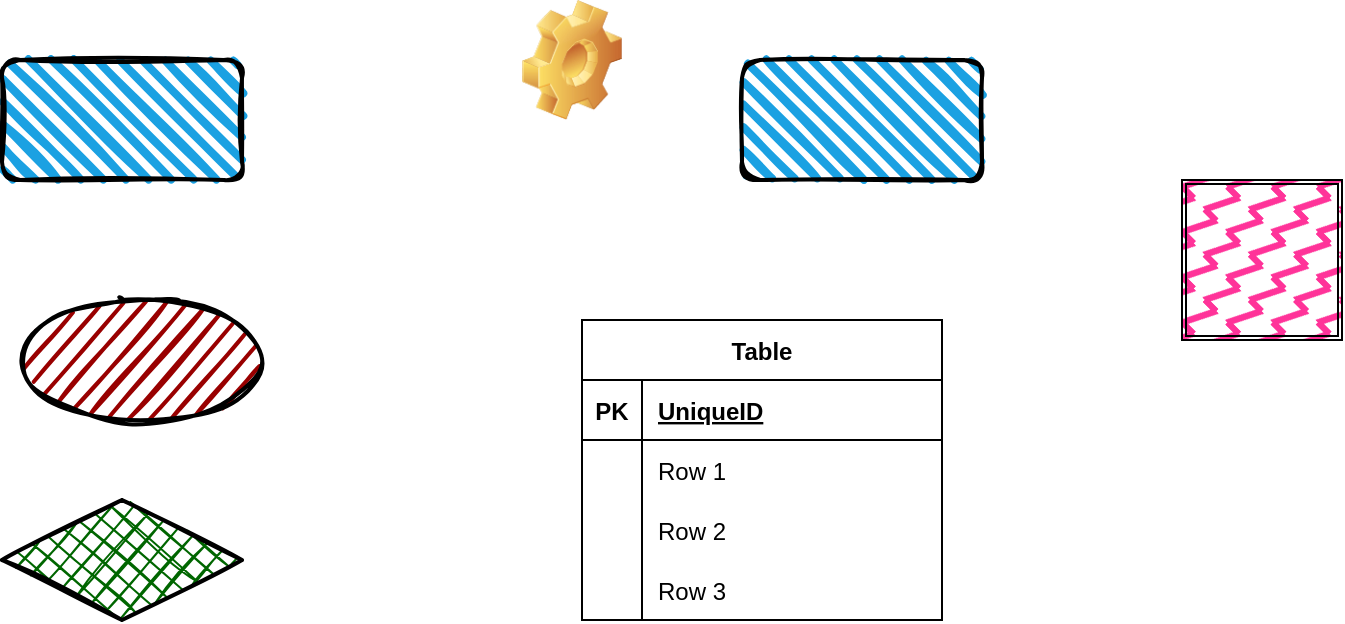 <mxfile version="20.5.3" type="github"><diagram id="5LebJVWR5tq4N1wTHP5Y" name="Page-1"><mxGraphModel dx="999" dy="539" grid="1" gridSize="10" guides="1" tooltips="1" connect="1" arrows="1" fold="1" page="1" pageScale="1" pageWidth="827" pageHeight="1169" math="0" shadow="0"><root><mxCell id="0"/><mxCell id="1" parent="0"/><mxCell id="KDzS5nut-Kh-IJX00hR0-1" value="Table" style="shape=table;startSize=30;container=1;collapsible=1;childLayout=tableLayout;fixedRows=1;rowLines=0;fontStyle=1;align=center;resizeLast=1;" parent="1" vertex="1"><mxGeometry x="320" y="210" width="180" height="150" as="geometry"/></mxCell><mxCell id="KDzS5nut-Kh-IJX00hR0-2" value="" style="shape=tableRow;horizontal=0;startSize=0;swimlaneHead=0;swimlaneBody=0;fillColor=none;collapsible=0;dropTarget=0;points=[[0,0.5],[1,0.5]];portConstraint=eastwest;top=0;left=0;right=0;bottom=1;" parent="KDzS5nut-Kh-IJX00hR0-1" vertex="1"><mxGeometry y="30" width="180" height="30" as="geometry"/></mxCell><mxCell id="KDzS5nut-Kh-IJX00hR0-3" value="PK" style="shape=partialRectangle;connectable=0;fillColor=none;top=0;left=0;bottom=0;right=0;fontStyle=1;overflow=hidden;" parent="KDzS5nut-Kh-IJX00hR0-2" vertex="1"><mxGeometry width="30" height="30" as="geometry"><mxRectangle width="30" height="30" as="alternateBounds"/></mxGeometry></mxCell><mxCell id="KDzS5nut-Kh-IJX00hR0-4" value="UniqueID" style="shape=partialRectangle;connectable=0;fillColor=none;top=0;left=0;bottom=0;right=0;align=left;spacingLeft=6;fontStyle=5;overflow=hidden;" parent="KDzS5nut-Kh-IJX00hR0-2" vertex="1"><mxGeometry x="30" width="150" height="30" as="geometry"><mxRectangle width="150" height="30" as="alternateBounds"/></mxGeometry></mxCell><mxCell id="KDzS5nut-Kh-IJX00hR0-5" value="" style="shape=tableRow;horizontal=0;startSize=0;swimlaneHead=0;swimlaneBody=0;fillColor=none;collapsible=0;dropTarget=0;points=[[0,0.5],[1,0.5]];portConstraint=eastwest;top=0;left=0;right=0;bottom=0;" parent="KDzS5nut-Kh-IJX00hR0-1" vertex="1"><mxGeometry y="60" width="180" height="30" as="geometry"/></mxCell><mxCell id="KDzS5nut-Kh-IJX00hR0-6" value="" style="shape=partialRectangle;connectable=0;fillColor=none;top=0;left=0;bottom=0;right=0;editable=1;overflow=hidden;" parent="KDzS5nut-Kh-IJX00hR0-5" vertex="1"><mxGeometry width="30" height="30" as="geometry"><mxRectangle width="30" height="30" as="alternateBounds"/></mxGeometry></mxCell><mxCell id="KDzS5nut-Kh-IJX00hR0-7" value="Row 1" style="shape=partialRectangle;connectable=0;fillColor=none;top=0;left=0;bottom=0;right=0;align=left;spacingLeft=6;overflow=hidden;" parent="KDzS5nut-Kh-IJX00hR0-5" vertex="1"><mxGeometry x="30" width="150" height="30" as="geometry"><mxRectangle width="150" height="30" as="alternateBounds"/></mxGeometry></mxCell><mxCell id="KDzS5nut-Kh-IJX00hR0-8" value="" style="shape=tableRow;horizontal=0;startSize=0;swimlaneHead=0;swimlaneBody=0;fillColor=none;collapsible=0;dropTarget=0;points=[[0,0.5],[1,0.5]];portConstraint=eastwest;top=0;left=0;right=0;bottom=0;" parent="KDzS5nut-Kh-IJX00hR0-1" vertex="1"><mxGeometry y="90" width="180" height="30" as="geometry"/></mxCell><mxCell id="KDzS5nut-Kh-IJX00hR0-9" value="" style="shape=partialRectangle;connectable=0;fillColor=none;top=0;left=0;bottom=0;right=0;editable=1;overflow=hidden;" parent="KDzS5nut-Kh-IJX00hR0-8" vertex="1"><mxGeometry width="30" height="30" as="geometry"><mxRectangle width="30" height="30" as="alternateBounds"/></mxGeometry></mxCell><mxCell id="KDzS5nut-Kh-IJX00hR0-10" value="Row 2" style="shape=partialRectangle;connectable=0;fillColor=none;top=0;left=0;bottom=0;right=0;align=left;spacingLeft=6;overflow=hidden;" parent="KDzS5nut-Kh-IJX00hR0-8" vertex="1"><mxGeometry x="30" width="150" height="30" as="geometry"><mxRectangle width="150" height="30" as="alternateBounds"/></mxGeometry></mxCell><mxCell id="KDzS5nut-Kh-IJX00hR0-11" value="" style="shape=tableRow;horizontal=0;startSize=0;swimlaneHead=0;swimlaneBody=0;fillColor=none;collapsible=0;dropTarget=0;points=[[0,0.5],[1,0.5]];portConstraint=eastwest;top=0;left=0;right=0;bottom=0;" parent="KDzS5nut-Kh-IJX00hR0-1" vertex="1"><mxGeometry y="120" width="180" height="30" as="geometry"/></mxCell><mxCell id="KDzS5nut-Kh-IJX00hR0-12" value="" style="shape=partialRectangle;connectable=0;fillColor=none;top=0;left=0;bottom=0;right=0;editable=1;overflow=hidden;" parent="KDzS5nut-Kh-IJX00hR0-11" vertex="1"><mxGeometry width="30" height="30" as="geometry"><mxRectangle width="30" height="30" as="alternateBounds"/></mxGeometry></mxCell><mxCell id="KDzS5nut-Kh-IJX00hR0-13" value="Row 3" style="shape=partialRectangle;connectable=0;fillColor=none;top=0;left=0;bottom=0;right=0;align=left;spacingLeft=6;overflow=hidden;" parent="KDzS5nut-Kh-IJX00hR0-11" vertex="1"><mxGeometry x="30" width="150" height="30" as="geometry"><mxRectangle width="150" height="30" as="alternateBounds"/></mxGeometry></mxCell><mxCell id="KDzS5nut-Kh-IJX00hR0-14" value="" style="rounded=1;whiteSpace=wrap;html=1;strokeWidth=2;fillWeight=4;hachureGap=8;hachureAngle=45;fillColor=#1ba1e2;sketch=1;" parent="1" vertex="1"><mxGeometry x="400" y="80" width="120" height="60" as="geometry"/></mxCell><mxCell id="KDzS5nut-Kh-IJX00hR0-15" value="" style="rounded=1;whiteSpace=wrap;html=1;strokeWidth=2;fillWeight=4;hachureGap=8;hachureAngle=45;fillColor=#1ba1e2;sketch=1;" parent="1" vertex="1"><mxGeometry x="30" y="80" width="120" height="60" as="geometry"/></mxCell><mxCell id="KDzS5nut-Kh-IJX00hR0-16" value="" style="ellipse;whiteSpace=wrap;html=1;strokeWidth=2;fillWeight=2;hachureGap=8;fillColor=#990000;fillStyle=dots;sketch=1;" parent="1" vertex="1"><mxGeometry x="40" y="200" width="120" height="60" as="geometry"/></mxCell><mxCell id="KDzS5nut-Kh-IJX00hR0-17" value="" style="rhombus;whiteSpace=wrap;html=1;strokeWidth=2;fillWeight=-1;hachureGap=8;fillStyle=cross-hatch;fillColor=#006600;sketch=1;" parent="1" vertex="1"><mxGeometry x="30" y="300" width="120" height="60" as="geometry"/></mxCell><mxCell id="KDzS5nut-Kh-IJX00hR0-18" value="" style="shape=image;html=1;verticalLabelPosition=bottom;verticalAlign=top;imageAspect=0;image=img/clipart/Gear_128x128.png" parent="1" vertex="1"><mxGeometry x="290" y="50" width="50" height="60" as="geometry"/></mxCell><mxCell id="KDzS5nut-Kh-IJX00hR0-19" value="" style="shape=ext;double=1;whiteSpace=wrap;html=1;aspect=fixed;fillColor=#FF3399;fillStyle=zigzag-line;strokeWidth=1;perimeterSpacing=2;gradientColor=none;gradientDirection=east;" parent="1" vertex="1"><mxGeometry x="620" y="140" width="80" height="80" as="geometry"/></mxCell></root></mxGraphModel></diagram></mxfile>